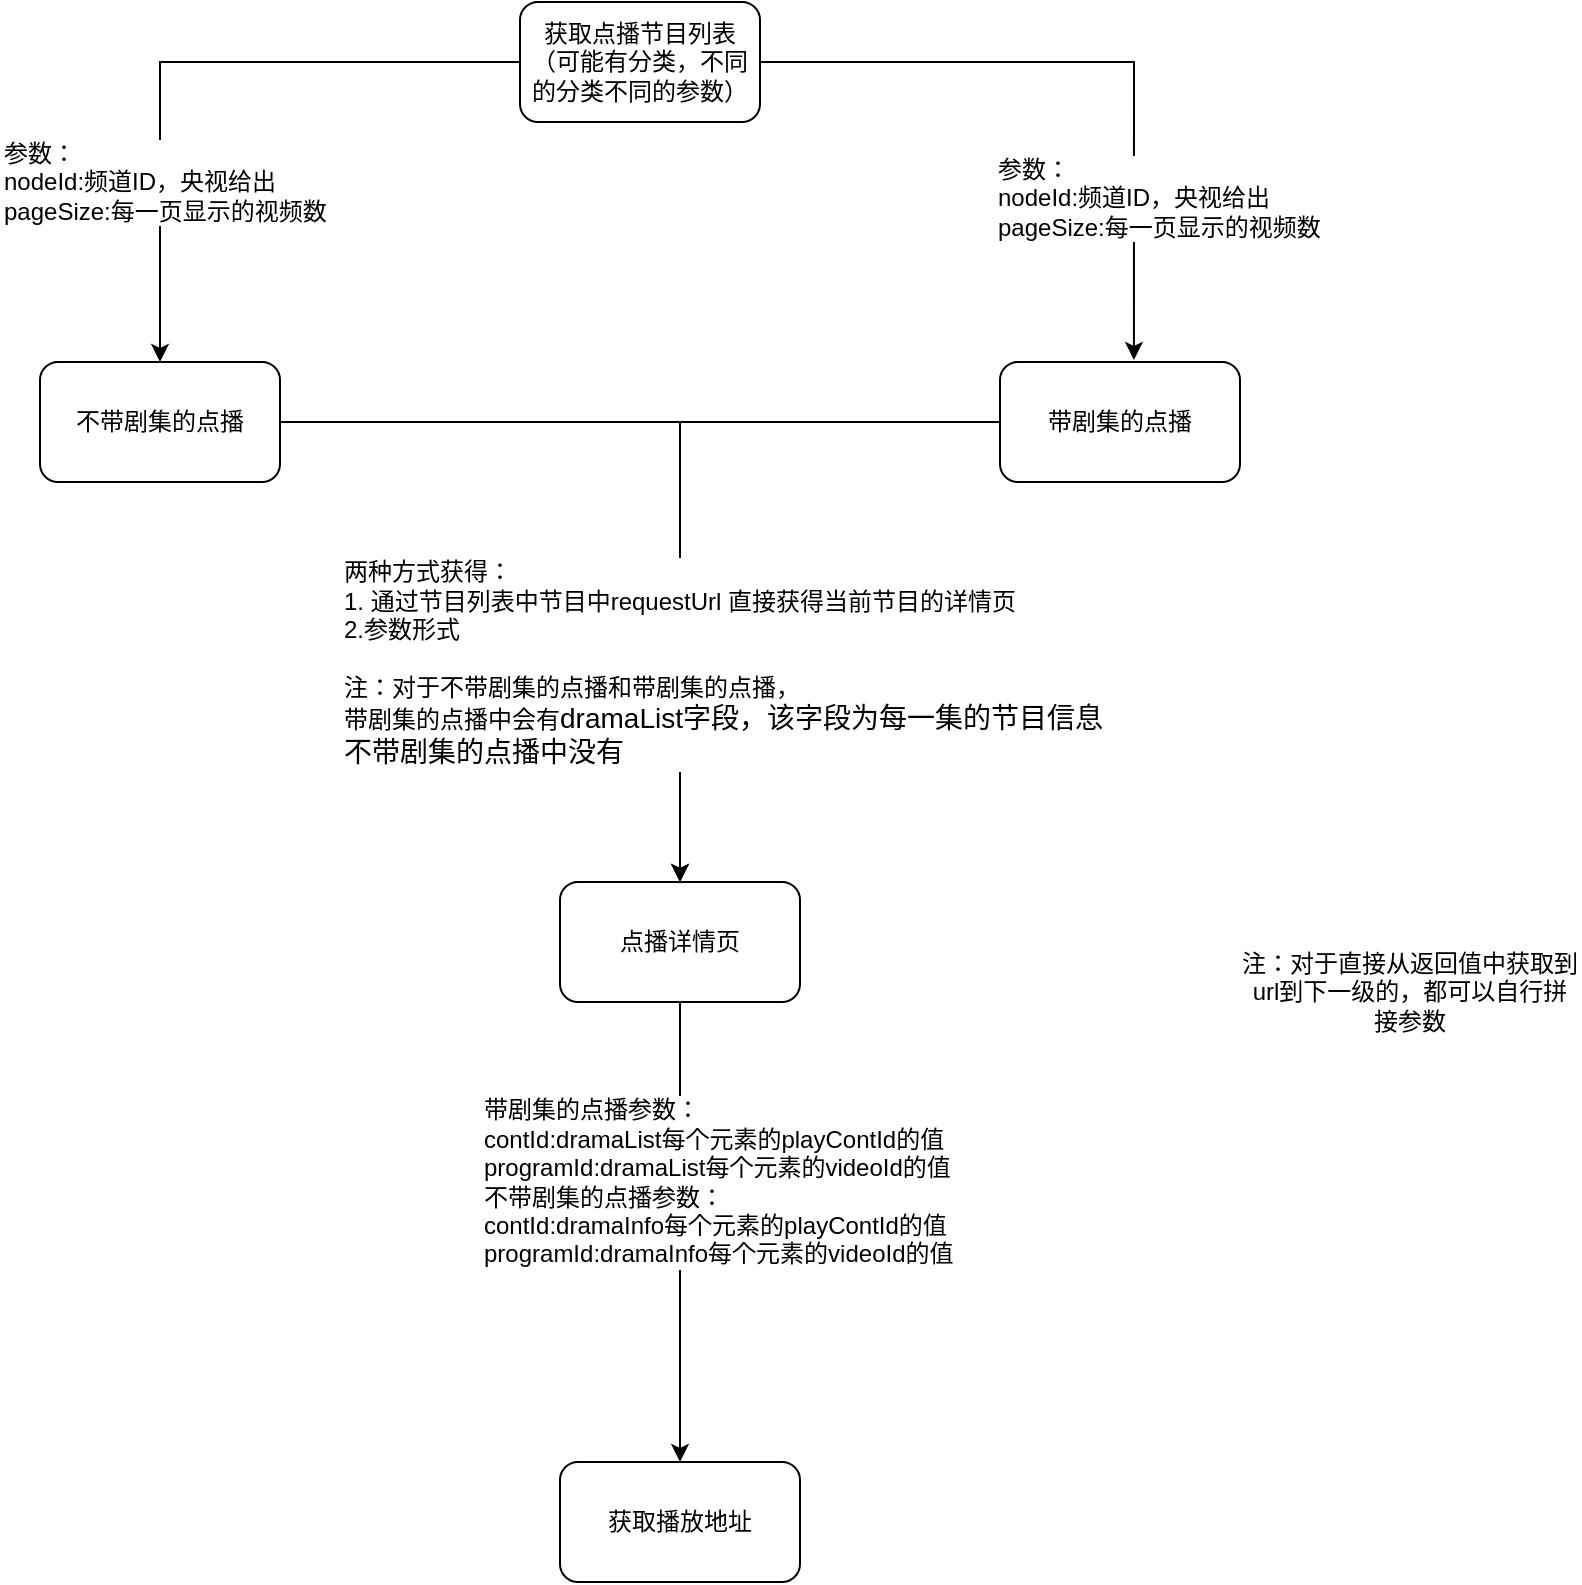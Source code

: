 <mxfile version="12.3.0" type="github" pages="1">
  <diagram name="Page-1" id="74e2e168-ea6b-b213-b513-2b3c1d86103e">
    <mxGraphModel dx="1422" dy="762" grid="1" gridSize="10" guides="1" tooltips="1" connect="1" arrows="1" fold="1" page="1" pageScale="1" pageWidth="1100" pageHeight="850" background="#ffffff" math="0" shadow="0">
      <root>
        <mxCell id="0"/>
        <mxCell id="1" parent="0"/>
        <mxCell id="2RfhlkC-iPAY5lcIJeJY-9" style="edgeStyle=orthogonalEdgeStyle;rounded=0;orthogonalLoop=1;jettySize=auto;html=1;entryX=0.5;entryY=0;entryDx=0;entryDy=0;" edge="1" parent="1" source="2RfhlkC-iPAY5lcIJeJY-2" target="2RfhlkC-iPAY5lcIJeJY-3">
          <mxGeometry relative="1" as="geometry"/>
        </mxCell>
        <mxCell id="2RfhlkC-iPAY5lcIJeJY-16" value="参数：&lt;br&gt;nodeId:频道ID，央视给出&lt;br&gt;pageSize:每一页显示的视频数" style="text;html=1;align=left;verticalAlign=middle;resizable=0;points=[];;labelBackgroundColor=#ffffff;" vertex="1" connectable="0" parent="2RfhlkC-iPAY5lcIJeJY-9">
          <mxGeometry x="0.073" y="52" relative="1" as="geometry">
            <mxPoint x="-83" y="8" as="offset"/>
          </mxGeometry>
        </mxCell>
        <mxCell id="2RfhlkC-iPAY5lcIJeJY-10" style="edgeStyle=orthogonalEdgeStyle;rounded=0;orthogonalLoop=1;jettySize=auto;html=1;entryX=0.558;entryY=-0.017;entryDx=0;entryDy=0;entryPerimeter=0;" edge="1" parent="1" source="2RfhlkC-iPAY5lcIJeJY-2" target="2RfhlkC-iPAY5lcIJeJY-4">
          <mxGeometry relative="1" as="geometry"/>
        </mxCell>
        <mxCell id="2RfhlkC-iPAY5lcIJeJY-2" value="获取点播节目列表&lt;br&gt;（可能有分类，不同的分类不同的参数）" style="rounded=1;whiteSpace=wrap;html=1;" vertex="1" parent="1">
          <mxGeometry x="470" y="30" width="120" height="60" as="geometry"/>
        </mxCell>
        <mxCell id="2RfhlkC-iPAY5lcIJeJY-11" style="edgeStyle=orthogonalEdgeStyle;rounded=0;orthogonalLoop=1;jettySize=auto;html=1;" edge="1" parent="1" source="2RfhlkC-iPAY5lcIJeJY-3" target="2RfhlkC-iPAY5lcIJeJY-7">
          <mxGeometry relative="1" as="geometry"/>
        </mxCell>
        <mxCell id="2RfhlkC-iPAY5lcIJeJY-3" value="不带剧集的点播" style="rounded=1;whiteSpace=wrap;html=1;" vertex="1" parent="1">
          <mxGeometry x="230" y="210" width="120" height="60" as="geometry"/>
        </mxCell>
        <mxCell id="2RfhlkC-iPAY5lcIJeJY-13" style="edgeStyle=orthogonalEdgeStyle;rounded=0;orthogonalLoop=1;jettySize=auto;html=1;entryX=0.5;entryY=0;entryDx=0;entryDy=0;" edge="1" parent="1" source="2RfhlkC-iPAY5lcIJeJY-4" target="2RfhlkC-iPAY5lcIJeJY-7">
          <mxGeometry relative="1" as="geometry"/>
        </mxCell>
        <mxCell id="2RfhlkC-iPAY5lcIJeJY-18" value="&lt;span style=&quot;background-color: rgb(255 , 255 , 255)&quot;&gt;两种方式获得：&lt;br&gt;1. 通过节目列表中节目中requestUrl 直接获得当前节目的详情页&lt;br&gt;2.参数形式&lt;br&gt;&lt;br&gt;注：对于不带剧集的点播和带剧集的点播，&lt;br&gt;带剧集的点播中会有&lt;span style=&quot;font-size: 14px ; white-space: pre&quot;&gt;dramaList字段，该字段为每一集的节目信息&lt;br&gt;不带剧集的点播中没有&lt;/span&gt;&lt;/span&gt;&lt;span style=&quot;color: rgb(239 , 89 , 111) ; background-color: rgb(40 , 44 , 52) ; font-family: &amp;quot;consolas&amp;quot; , &amp;quot;courier new&amp;quot; , monospace ; font-size: 14px ; white-space: pre&quot;&gt;&lt;br&gt;&lt;/span&gt;" style="text;html=1;align=left;verticalAlign=middle;resizable=0;points=[];;labelBackgroundColor=#ffffff;" vertex="1" connectable="0" parent="2RfhlkC-iPAY5lcIJeJY-13">
          <mxGeometry x="-0.096" y="65" relative="1" as="geometry">
            <mxPoint x="-235" y="104" as="offset"/>
          </mxGeometry>
        </mxCell>
        <mxCell id="2RfhlkC-iPAY5lcIJeJY-4" value="带剧集的点播" style="rounded=1;whiteSpace=wrap;html=1;" vertex="1" parent="1">
          <mxGeometry x="710" y="210" width="120" height="60" as="geometry"/>
        </mxCell>
        <mxCell id="2RfhlkC-iPAY5lcIJeJY-14" style="edgeStyle=orthogonalEdgeStyle;rounded=0;orthogonalLoop=1;jettySize=auto;html=1;entryX=0.5;entryY=0;entryDx=0;entryDy=0;" edge="1" parent="1" source="2RfhlkC-iPAY5lcIJeJY-7" target="2RfhlkC-iPAY5lcIJeJY-8">
          <mxGeometry relative="1" as="geometry"/>
        </mxCell>
        <mxCell id="2RfhlkC-iPAY5lcIJeJY-19" value="带剧集的点播参数：&lt;br&gt;contId:dramaList每个元素的playContId的值&lt;br&gt;programId:dramaList每个元素的videoId的值&lt;br&gt;不带剧集的点播参数：&lt;br&gt;contId:dramaInfo每个元素的playContId的值&lt;br&gt;programId:dramaInfo每个元素的videoId的值&lt;br&gt;" style="text;html=1;align=left;verticalAlign=middle;resizable=0;points=[];;labelBackgroundColor=#ffffff;" vertex="1" connectable="0" parent="2RfhlkC-iPAY5lcIJeJY-14">
          <mxGeometry x="-0.217" relative="1" as="geometry">
            <mxPoint x="-100" as="offset"/>
          </mxGeometry>
        </mxCell>
        <mxCell id="2RfhlkC-iPAY5lcIJeJY-7" value="点播详情页" style="rounded=1;whiteSpace=wrap;html=1;" vertex="1" parent="1">
          <mxGeometry x="490" y="470" width="120" height="60" as="geometry"/>
        </mxCell>
        <mxCell id="2RfhlkC-iPAY5lcIJeJY-8" value="获取播放地址" style="rounded=1;whiteSpace=wrap;html=1;" vertex="1" parent="1">
          <mxGeometry x="490" y="760" width="120" height="60" as="geometry"/>
        </mxCell>
        <mxCell id="2RfhlkC-iPAY5lcIJeJY-17" value="参数：&lt;br&gt;nodeId:频道ID，央视给出&lt;br&gt;pageSize:每一页显示的视频数" style="text;html=1;align=left;verticalAlign=middle;resizable=0;points=[];;labelBackgroundColor=#ffffff;" vertex="1" connectable="0" parent="1">
          <mxGeometry x="790" y="120" as="geometry">
            <mxPoint x="-83" y="8" as="offset"/>
          </mxGeometry>
        </mxCell>
        <mxCell id="2RfhlkC-iPAY5lcIJeJY-21" value="注：对于直接从返回值中获取到url到下一级的，都可以自行拼接参数" style="text;html=1;strokeColor=none;fillColor=none;align=center;verticalAlign=middle;whiteSpace=wrap;rounded=0;" vertex="1" parent="1">
          <mxGeometry x="830" y="480" width="170" height="90" as="geometry"/>
        </mxCell>
      </root>
    </mxGraphModel>
  </diagram>
</mxfile>
